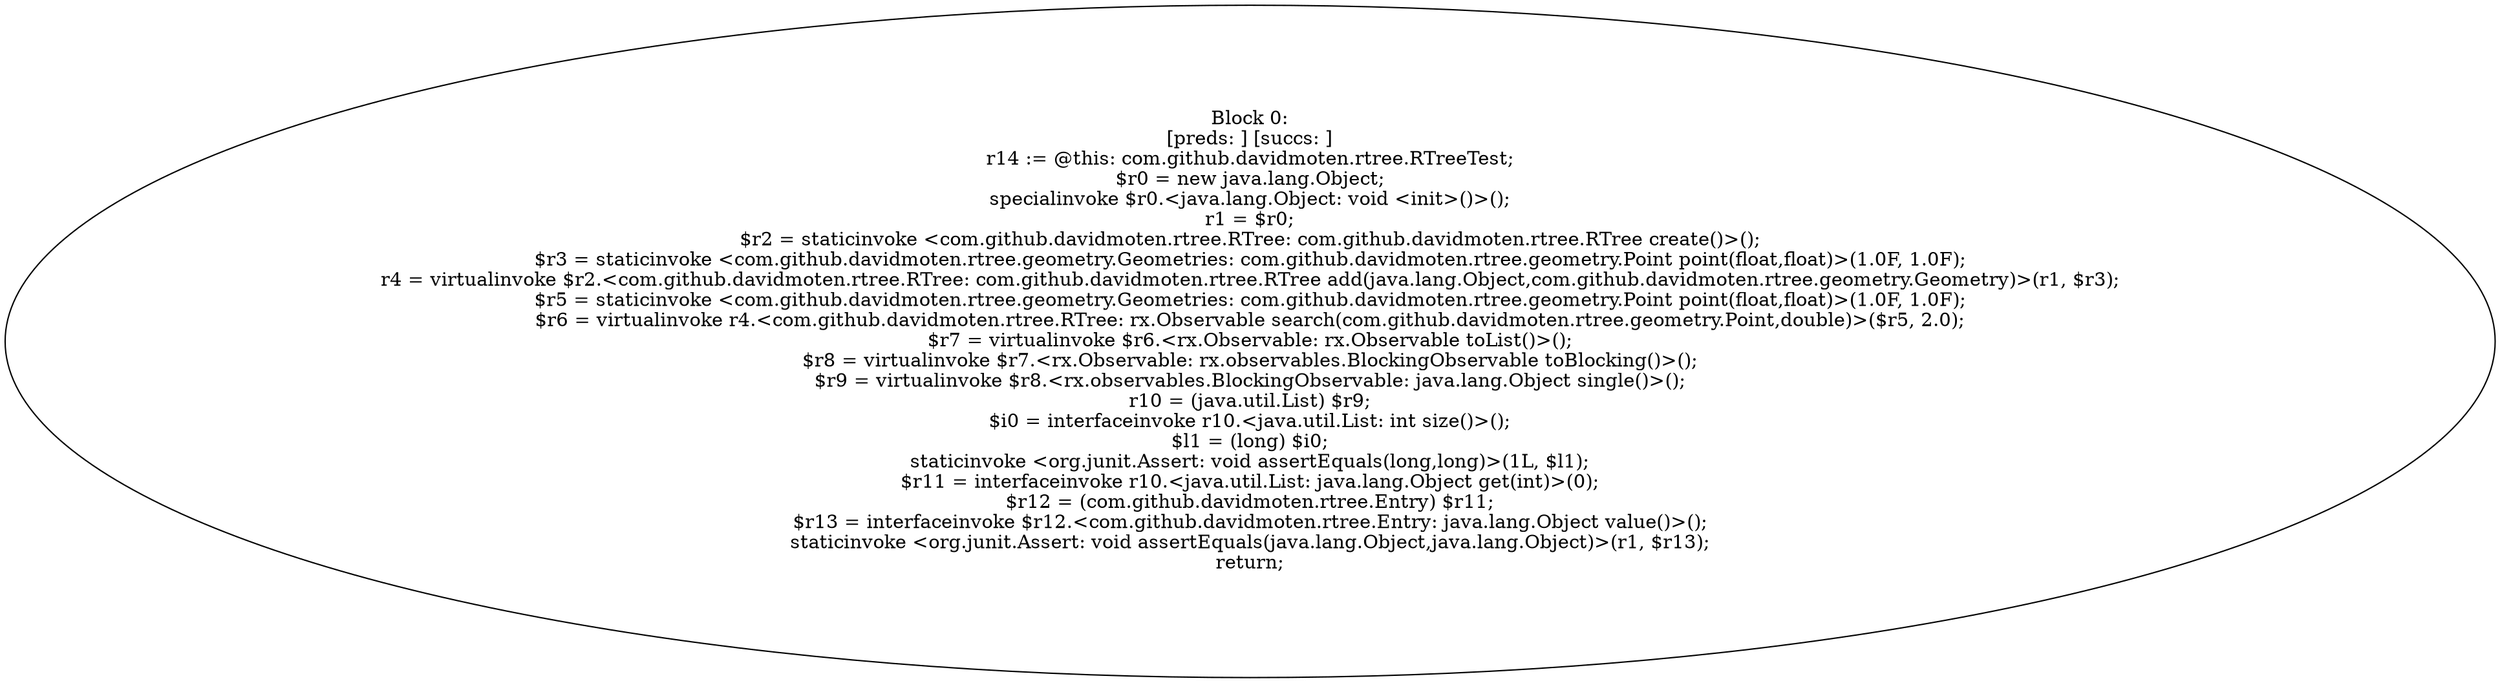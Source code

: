 digraph "unitGraph" {
    "Block 0:
[preds: ] [succs: ]
r14 := @this: com.github.davidmoten.rtree.RTreeTest;
$r0 = new java.lang.Object;
specialinvoke $r0.<java.lang.Object: void <init>()>();
r1 = $r0;
$r2 = staticinvoke <com.github.davidmoten.rtree.RTree: com.github.davidmoten.rtree.RTree create()>();
$r3 = staticinvoke <com.github.davidmoten.rtree.geometry.Geometries: com.github.davidmoten.rtree.geometry.Point point(float,float)>(1.0F, 1.0F);
r4 = virtualinvoke $r2.<com.github.davidmoten.rtree.RTree: com.github.davidmoten.rtree.RTree add(java.lang.Object,com.github.davidmoten.rtree.geometry.Geometry)>(r1, $r3);
$r5 = staticinvoke <com.github.davidmoten.rtree.geometry.Geometries: com.github.davidmoten.rtree.geometry.Point point(float,float)>(1.0F, 1.0F);
$r6 = virtualinvoke r4.<com.github.davidmoten.rtree.RTree: rx.Observable search(com.github.davidmoten.rtree.geometry.Point,double)>($r5, 2.0);
$r7 = virtualinvoke $r6.<rx.Observable: rx.Observable toList()>();
$r8 = virtualinvoke $r7.<rx.Observable: rx.observables.BlockingObservable toBlocking()>();
$r9 = virtualinvoke $r8.<rx.observables.BlockingObservable: java.lang.Object single()>();
r10 = (java.util.List) $r9;
$i0 = interfaceinvoke r10.<java.util.List: int size()>();
$l1 = (long) $i0;
staticinvoke <org.junit.Assert: void assertEquals(long,long)>(1L, $l1);
$r11 = interfaceinvoke r10.<java.util.List: java.lang.Object get(int)>(0);
$r12 = (com.github.davidmoten.rtree.Entry) $r11;
$r13 = interfaceinvoke $r12.<com.github.davidmoten.rtree.Entry: java.lang.Object value()>();
staticinvoke <org.junit.Assert: void assertEquals(java.lang.Object,java.lang.Object)>(r1, $r13);
return;
"
}
